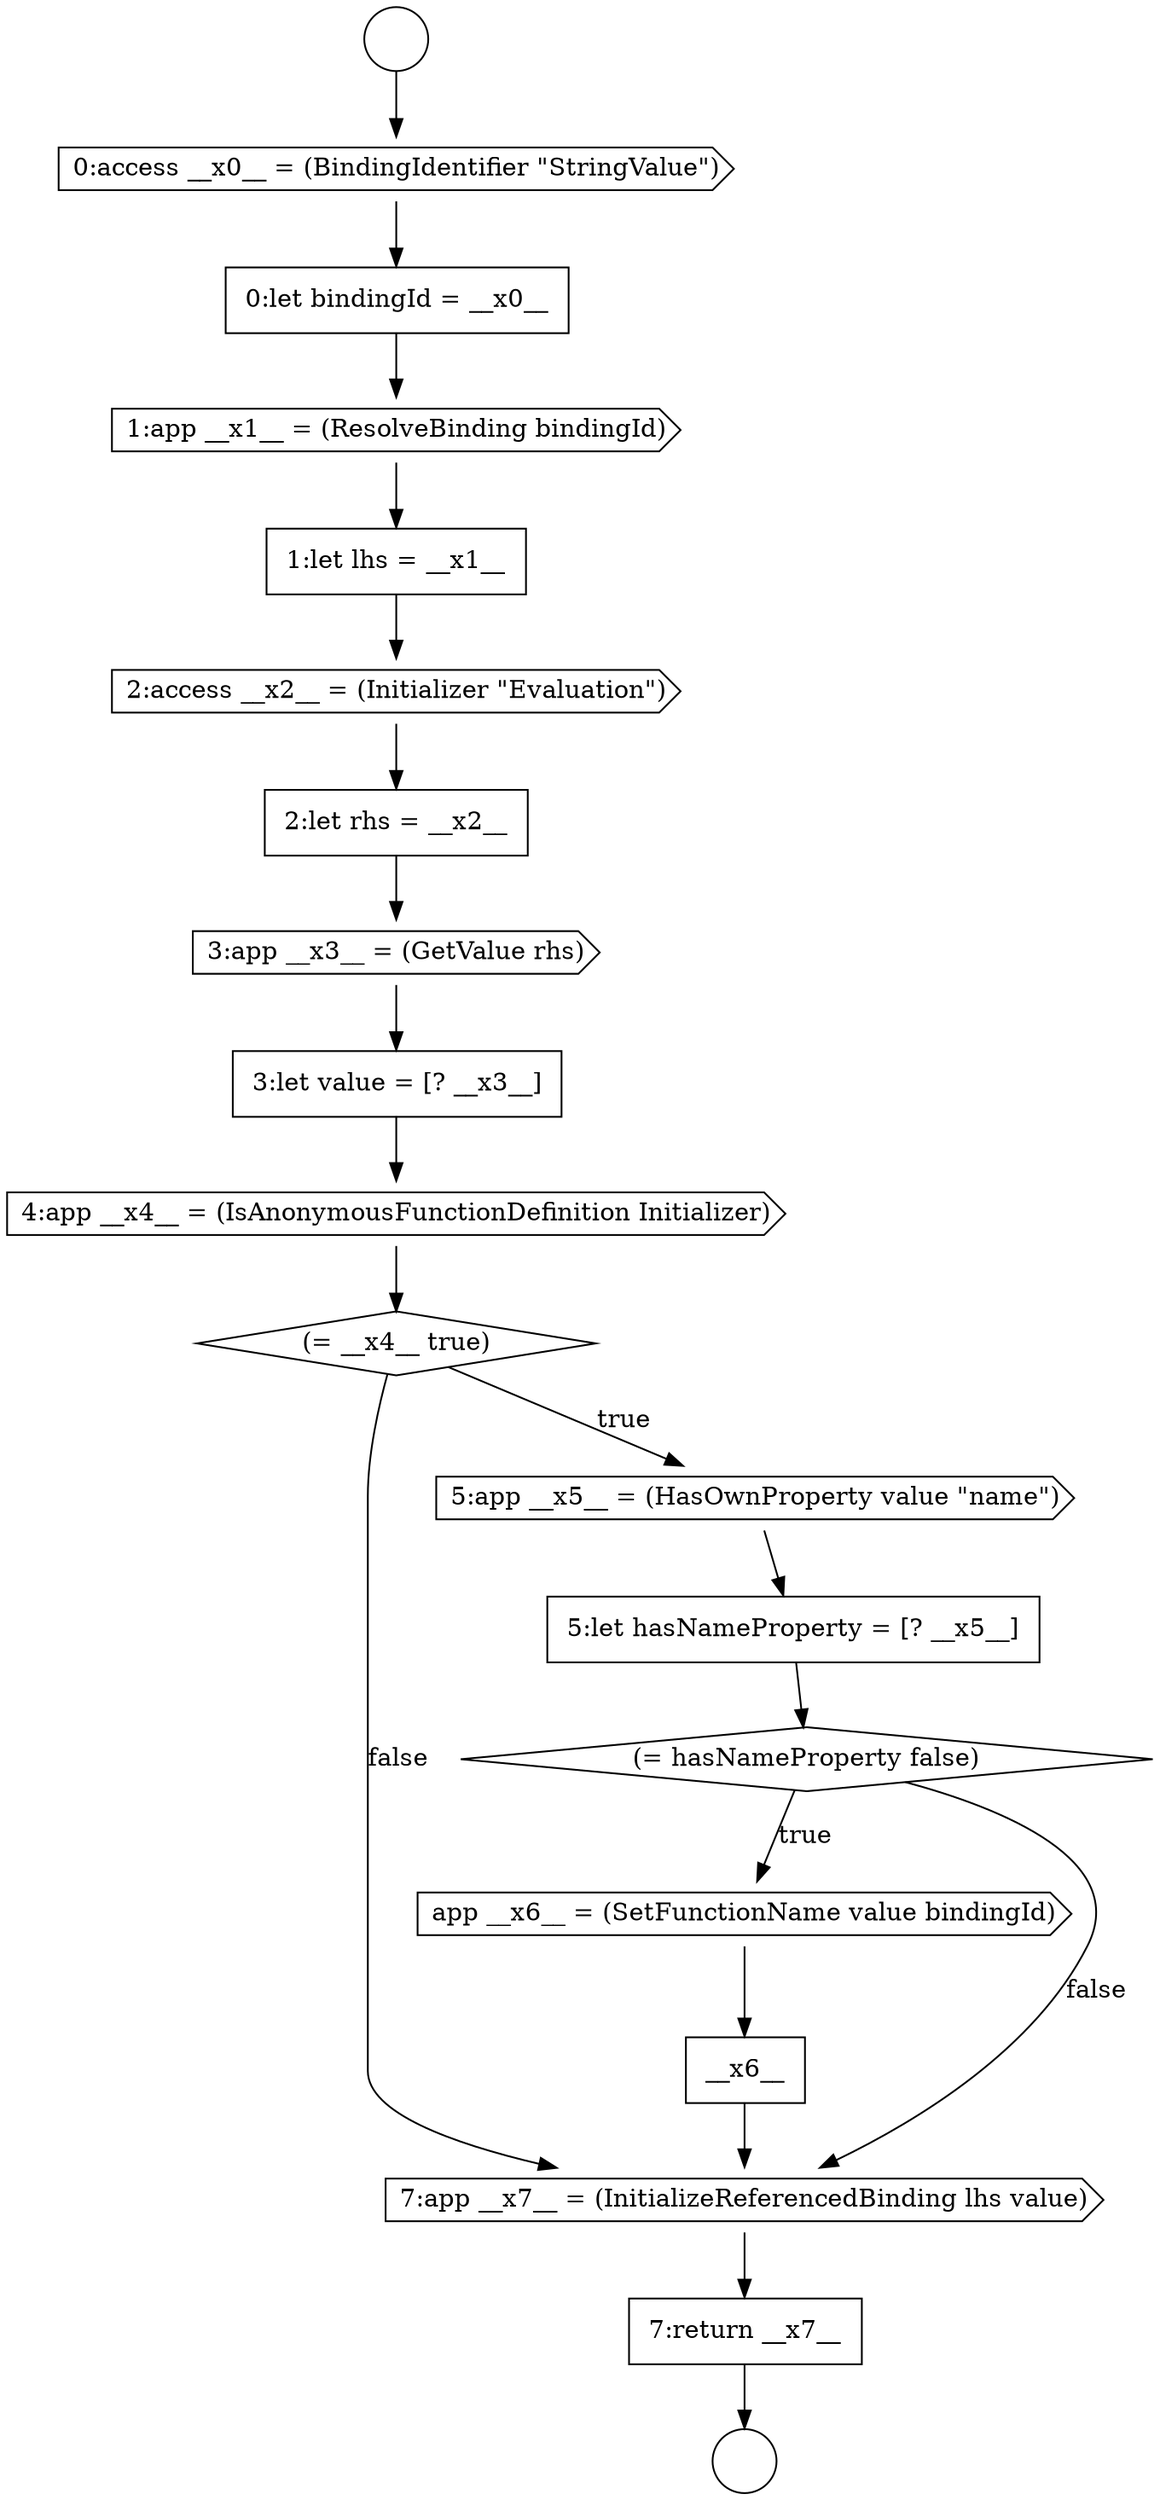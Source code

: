 digraph {
  node5950 [shape=cds, label=<<font color="black">1:app __x1__ = (ResolveBinding bindingId)</font>> color="black" fillcolor="white" style=filled]
  node5953 [shape=none, margin=0, label=<<font color="black">
    <table border="0" cellborder="1" cellspacing="0" cellpadding="10">
      <tr><td align="left">2:let rhs = __x2__</td></tr>
    </table>
  </font>> color="black" fillcolor="white" style=filled]
  node5961 [shape=cds, label=<<font color="black">app __x6__ = (SetFunctionName value bindingId)</font>> color="black" fillcolor="white" style=filled]
  node5956 [shape=cds, label=<<font color="black">4:app __x4__ = (IsAnonymousFunctionDefinition Initializer)</font>> color="black" fillcolor="white" style=filled]
  node5951 [shape=none, margin=0, label=<<font color="black">
    <table border="0" cellborder="1" cellspacing="0" cellpadding="10">
      <tr><td align="left">1:let lhs = __x1__</td></tr>
    </table>
  </font>> color="black" fillcolor="white" style=filled]
  node5947 [shape=circle label=" " color="black" fillcolor="white" style=filled]
  node5964 [shape=none, margin=0, label=<<font color="black">
    <table border="0" cellborder="1" cellspacing="0" cellpadding="10">
      <tr><td align="left">7:return __x7__</td></tr>
    </table>
  </font>> color="black" fillcolor="white" style=filled]
  node5960 [shape=diamond, label=<<font color="black">(= hasNameProperty false)</font>> color="black" fillcolor="white" style=filled]
  node5962 [shape=none, margin=0, label=<<font color="black">
    <table border="0" cellborder="1" cellspacing="0" cellpadding="10">
      <tr><td align="left">__x6__</td></tr>
    </table>
  </font>> color="black" fillcolor="white" style=filled]
  node5949 [shape=none, margin=0, label=<<font color="black">
    <table border="0" cellborder="1" cellspacing="0" cellpadding="10">
      <tr><td align="left">0:let bindingId = __x0__</td></tr>
    </table>
  </font>> color="black" fillcolor="white" style=filled]
  node5963 [shape=cds, label=<<font color="black">7:app __x7__ = (InitializeReferencedBinding lhs value)</font>> color="black" fillcolor="white" style=filled]
  node5954 [shape=cds, label=<<font color="black">3:app __x3__ = (GetValue rhs)</font>> color="black" fillcolor="white" style=filled]
  node5958 [shape=cds, label=<<font color="black">5:app __x5__ = (HasOwnProperty value &quot;name&quot;)</font>> color="black" fillcolor="white" style=filled]
  node5957 [shape=diamond, label=<<font color="black">(= __x4__ true)</font>> color="black" fillcolor="white" style=filled]
  node5946 [shape=circle label=" " color="black" fillcolor="white" style=filled]
  node5959 [shape=none, margin=0, label=<<font color="black">
    <table border="0" cellborder="1" cellspacing="0" cellpadding="10">
      <tr><td align="left">5:let hasNameProperty = [? __x5__]</td></tr>
    </table>
  </font>> color="black" fillcolor="white" style=filled]
  node5952 [shape=cds, label=<<font color="black">2:access __x2__ = (Initializer &quot;Evaluation&quot;)</font>> color="black" fillcolor="white" style=filled]
  node5955 [shape=none, margin=0, label=<<font color="black">
    <table border="0" cellborder="1" cellspacing="0" cellpadding="10">
      <tr><td align="left">3:let value = [? __x3__]</td></tr>
    </table>
  </font>> color="black" fillcolor="white" style=filled]
  node5948 [shape=cds, label=<<font color="black">0:access __x0__ = (BindingIdentifier &quot;StringValue&quot;)</font>> color="black" fillcolor="white" style=filled]
  node5956 -> node5957 [ color="black"]
  node5959 -> node5960 [ color="black"]
  node5948 -> node5949 [ color="black"]
  node5946 -> node5948 [ color="black"]
  node5960 -> node5961 [label=<<font color="black">true</font>> color="black"]
  node5960 -> node5963 [label=<<font color="black">false</font>> color="black"]
  node5951 -> node5952 [ color="black"]
  node5963 -> node5964 [ color="black"]
  node5953 -> node5954 [ color="black"]
  node5961 -> node5962 [ color="black"]
  node5949 -> node5950 [ color="black"]
  node5962 -> node5963 [ color="black"]
  node5952 -> node5953 [ color="black"]
  node5954 -> node5955 [ color="black"]
  node5964 -> node5947 [ color="black"]
  node5955 -> node5956 [ color="black"]
  node5958 -> node5959 [ color="black"]
  node5950 -> node5951 [ color="black"]
  node5957 -> node5958 [label=<<font color="black">true</font>> color="black"]
  node5957 -> node5963 [label=<<font color="black">false</font>> color="black"]
}
